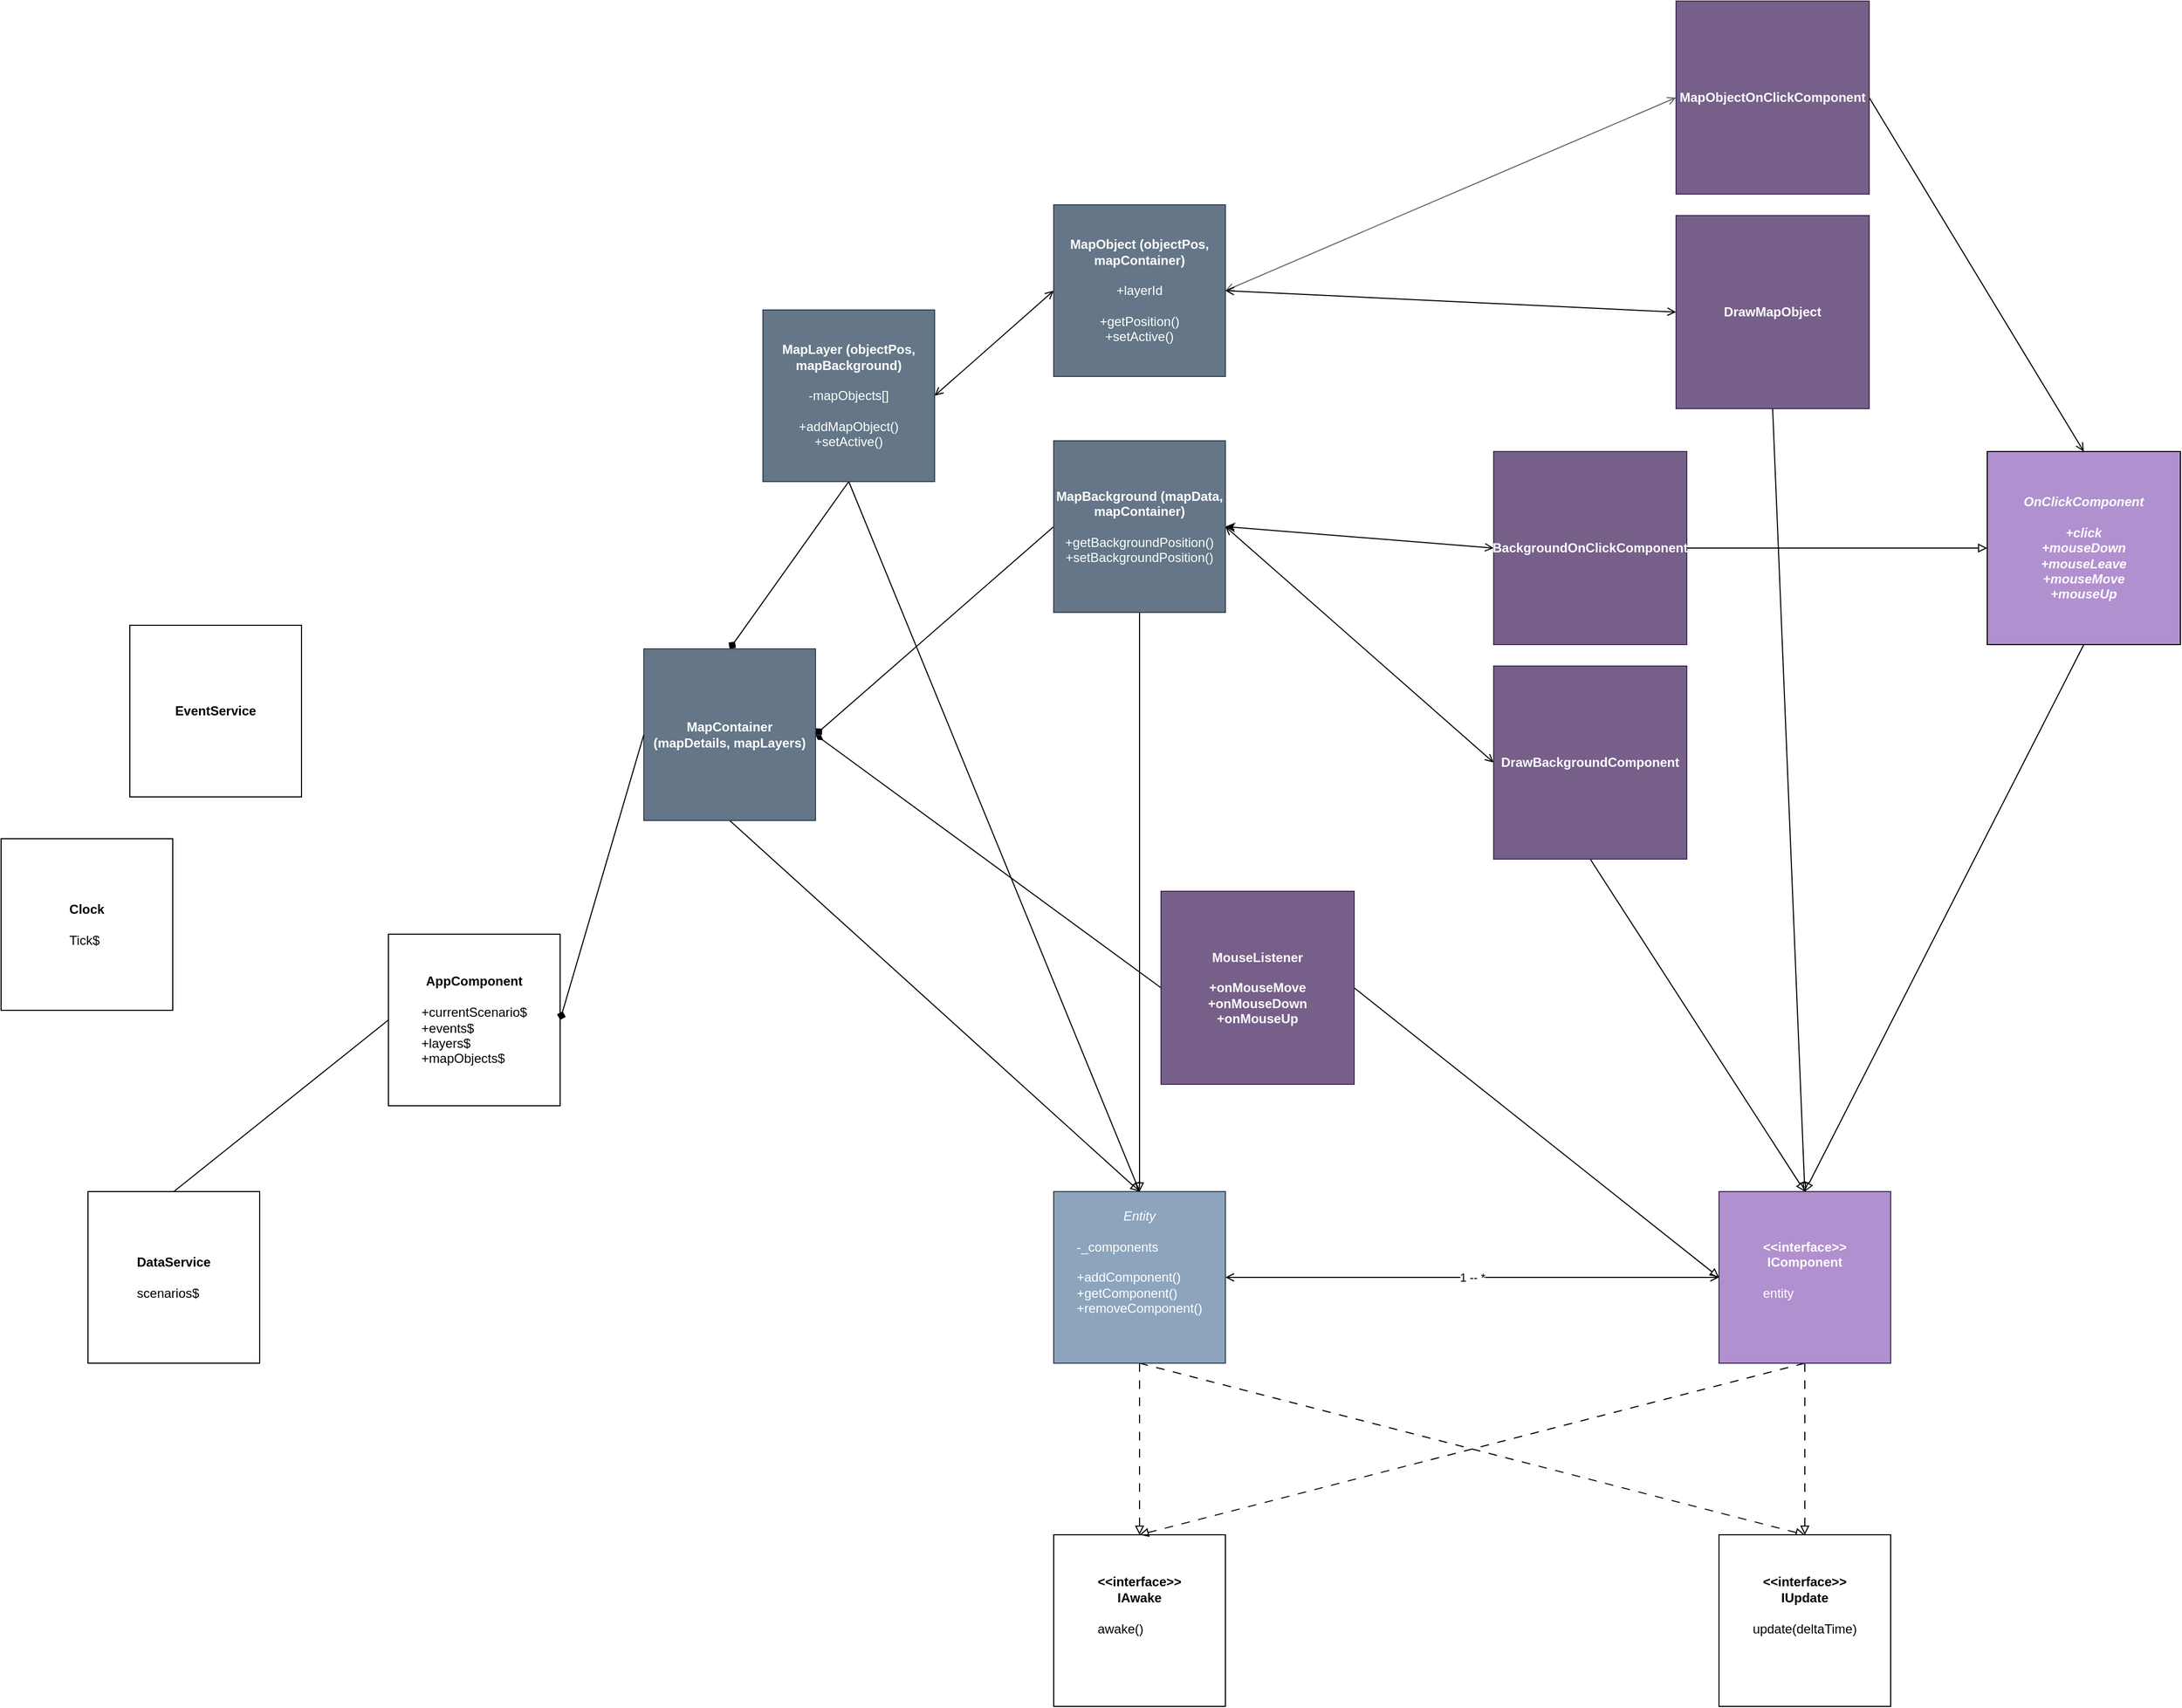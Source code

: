 <mxfile>
    <diagram id="VgLAo6fLAIfAVf-dxMtZ" name="Page-1">
        <mxGraphModel dx="2858" dy="1900" grid="0" gridSize="10" guides="1" tooltips="1" connect="1" arrows="1" fold="1" page="0" pageScale="1" pageWidth="850" pageHeight="1100" math="0" shadow="0">
            <root>
                <mxCell id="0"/>
                <mxCell id="1" parent="0"/>
                <mxCell id="34" style="edgeStyle=none;html=1;endArrow=block;endFill=0;entryX=0.5;entryY=0;entryDx=0;entryDy=0;exitX=0.5;exitY=1;exitDx=0;exitDy=0;" parent="1" source="30" target="10" edge="1">
                    <mxGeometry relative="1" as="geometry">
                        <mxPoint x="890" y="-330" as="sourcePoint"/>
                        <mxPoint x="1010" y="110" as="targetPoint"/>
                    </mxGeometry>
                </mxCell>
                <mxCell id="7" style="edgeStyle=none;html=1;entryX=0.5;entryY=0;entryDx=0;entryDy=0;dashed=1;dashPattern=8 8;endArrow=block;endFill=0;exitX=0.5;exitY=1;exitDx=0;exitDy=0;" parent="1" source="2" target="5" edge="1">
                    <mxGeometry relative="1" as="geometry"/>
                </mxCell>
                <mxCell id="9" style="edgeStyle=none;html=1;entryX=0.5;entryY=0;entryDx=0;entryDy=0;dashed=1;dashPattern=8 8;endArrow=block;endFill=0;exitX=0.5;exitY=1;exitDx=0;exitDy=0;" parent="1" source="2" target="4" edge="1">
                    <mxGeometry relative="1" as="geometry"/>
                </mxCell>
                <mxCell id="13" value="1 -- *" style="edgeStyle=none;html=1;entryX=0;entryY=0.5;entryDx=0;entryDy=0;endArrow=open;endFill=0;startArrow=open;startFill=0;" parent="1" source="2" target="10" edge="1">
                    <mxGeometry relative="1" as="geometry"/>
                </mxCell>
                <mxCell id="2" value="&lt;i&gt;Entity&lt;br&gt;&lt;/i&gt;&lt;div style=&quot;text-align: left;&quot;&gt;&lt;br&gt;&lt;/div&gt;&lt;div style=&quot;text-align: left;&quot;&gt;-_components&lt;/div&gt;&lt;div style=&quot;text-align: left;&quot;&gt;&lt;br&gt;&lt;/div&gt;&lt;div style=&quot;text-align: left;&quot;&gt;+addComponent()&lt;/div&gt;&lt;div style=&quot;text-align: left;&quot;&gt;+getComponent()&lt;/div&gt;&lt;div style=&quot;text-align: left;&quot;&gt;+removeComponent()&lt;/div&gt;&lt;div style=&quot;font-style: italic; text-align: left;&quot;&gt;&lt;br&gt;&lt;/div&gt;&lt;div style=&quot;font-style: italic; text-align: left;&quot;&gt;&lt;br&gt;&lt;/div&gt;" style="whiteSpace=wrap;html=1;aspect=fixed;fillColor=#8CA5BD;fontColor=#ffffff;strokeColor=#314354;" parent="1" vertex="1">
                    <mxGeometry x="540" y="160" width="160" height="160" as="geometry"/>
                </mxCell>
                <mxCell id="4" value="&lt;b&gt;&amp;lt;&amp;lt;interface&amp;gt;&amp;gt;&lt;br&gt;IAwake&lt;/b&gt;&lt;br&gt;&lt;br&gt;&lt;div style=&quot;text-align: left;&quot;&gt;awake()&lt;/div&gt;&lt;div style=&quot;font-style: italic; text-align: left;&quot;&gt;&lt;br&gt;&lt;/div&gt;&lt;div style=&quot;font-style: italic; text-align: left;&quot;&gt;&lt;br&gt;&lt;/div&gt;" style="whiteSpace=wrap;html=1;aspect=fixed;" parent="1" vertex="1">
                    <mxGeometry x="540" y="480" width="160" height="160" as="geometry"/>
                </mxCell>
                <mxCell id="5" value="&lt;b&gt;&amp;lt;&amp;lt;interface&amp;gt;&amp;gt;&lt;br&gt;IUpdate&lt;/b&gt;&lt;br&gt;&lt;br&gt;&lt;div style=&quot;text-align: left;&quot;&gt;update(deltaTime)&lt;/div&gt;&lt;div style=&quot;font-style: italic; text-align: left;&quot;&gt;&lt;br&gt;&lt;/div&gt;&lt;div style=&quot;font-style: italic; text-align: left;&quot;&gt;&lt;br&gt;&lt;/div&gt;" style="whiteSpace=wrap;html=1;aspect=fixed;" parent="1" vertex="1">
                    <mxGeometry x="1160" y="480" width="160" height="160" as="geometry"/>
                </mxCell>
                <mxCell id="11" style="edgeStyle=none;html=1;entryX=0.5;entryY=0;entryDx=0;entryDy=0;dashed=1;dashPattern=8 8;endArrow=block;endFill=0;" parent="1" source="10" target="5" edge="1">
                    <mxGeometry relative="1" as="geometry"/>
                </mxCell>
                <mxCell id="12" style="edgeStyle=none;html=1;entryX=0.5;entryY=0;entryDx=0;entryDy=0;dashed=1;dashPattern=8 8;endArrow=block;endFill=0;exitX=0.5;exitY=1;exitDx=0;exitDy=0;" parent="1" source="10" target="4" edge="1">
                    <mxGeometry relative="1" as="geometry"/>
                </mxCell>
                <mxCell id="10" value="&lt;b&gt;&amp;lt;&amp;lt;interface&amp;gt;&amp;gt;&lt;br&gt;IComponent&lt;/b&gt;&lt;br&gt;&lt;div style=&quot;text-align: left;&quot;&gt;&lt;br&gt;&lt;/div&gt;&lt;div style=&quot;text-align: left;&quot;&gt;entity&lt;/div&gt;&lt;div style=&quot;font-style: italic; text-align: left;&quot;&gt;&lt;br&gt;&lt;/div&gt;" style="whiteSpace=wrap;html=1;aspect=fixed;fillColor=#B190CF;fontColor=#ffffff;strokeColor=#432D57;" parent="1" vertex="1">
                    <mxGeometry x="1160" y="160" width="160" height="160" as="geometry"/>
                </mxCell>
                <mxCell id="20" style="edgeStyle=none;html=1;entryX=0.5;entryY=0;entryDx=0;entryDy=0;exitX=0;exitY=0.5;exitDx=0;exitDy=0;endArrow=none;endFill=0;" parent="1" source="14" target="19" edge="1">
                    <mxGeometry relative="1" as="geometry"/>
                </mxCell>
                <mxCell id="14" value="&lt;b style=&quot;&quot;&gt;AppComponent&lt;br&gt;&lt;/b&gt;&lt;div style=&quot;text-align: left;&quot;&gt;&lt;br&gt;&lt;/div&gt;&lt;div style=&quot;text-align: left;&quot;&gt;+currentScenario$&lt;/div&gt;&lt;div style=&quot;text-align: left;&quot;&gt;+events$&lt;/div&gt;&lt;div style=&quot;text-align: left;&quot;&gt;+layers$&lt;/div&gt;&lt;div style=&quot;text-align: left;&quot;&gt;+mapObjects$&lt;/div&gt;" style="whiteSpace=wrap;html=1;aspect=fixed;" parent="1" vertex="1">
                    <mxGeometry x="-80" y="-80" width="160" height="160" as="geometry"/>
                </mxCell>
                <mxCell id="16" style="edgeStyle=none;html=1;entryX=0.5;entryY=0;entryDx=0;entryDy=0;endArrow=block;endFill=0;exitX=0.5;exitY=1;exitDx=0;exitDy=0;" parent="1" source="15" target="2" edge="1">
                    <mxGeometry relative="1" as="geometry"/>
                </mxCell>
                <mxCell id="23" style="edgeStyle=none;html=1;entryX=0;entryY=0.5;entryDx=0;entryDy=0;endArrow=none;endFill=0;exitX=1;exitY=0.5;exitDx=0;exitDy=0;startArrow=diamond;startFill=1;" parent="1" source="15" target="21" edge="1">
                    <mxGeometry relative="1" as="geometry"/>
                </mxCell>
                <mxCell id="40" style="edgeStyle=none;html=1;entryX=0;entryY=0.5;entryDx=0;entryDy=0;endArrow=none;endFill=0;startArrow=diamondThin;startFill=1;exitX=1;exitY=0.5;exitDx=0;exitDy=0;" parent="1" source="15" target="38" edge="1">
                    <mxGeometry relative="1" as="geometry"/>
                </mxCell>
                <mxCell id="46" style="edgeStyle=none;html=1;entryX=0.5;entryY=1;entryDx=0;entryDy=0;strokeColor=default;endArrow=none;endFill=0;exitX=0.5;exitY=0;exitDx=0;exitDy=0;startArrow=diamond;startFill=1;" parent="1" source="15" target="44" edge="1">
                    <mxGeometry relative="1" as="geometry"/>
                </mxCell>
                <mxCell id="15" value="&lt;b&gt;MapContainer &lt;br&gt;(mapDetails, mapLayers)&lt;/b&gt;" style="whiteSpace=wrap;html=1;aspect=fixed;fillColor=#647687;fontColor=#ffffff;strokeColor=#314354;" parent="1" vertex="1">
                    <mxGeometry x="158" y="-346" width="160" height="160" as="geometry"/>
                </mxCell>
                <mxCell id="18" value="&lt;b&gt;Clock&lt;/b&gt;&lt;br&gt;&lt;br&gt;&lt;div style=&quot;text-align: left;&quot;&gt;Tick$&lt;/div&gt;" style="whiteSpace=wrap;html=1;aspect=fixed;" parent="1" vertex="1">
                    <mxGeometry x="-441" y="-169" width="160" height="160" as="geometry"/>
                </mxCell>
                <mxCell id="19" value="&lt;b&gt;DataService&lt;br&gt;&lt;/b&gt;&lt;br&gt;&lt;div style=&quot;text-align: left;&quot;&gt;scenarios$&lt;/div&gt;" style="whiteSpace=wrap;html=1;aspect=fixed;" parent="1" vertex="1">
                    <mxGeometry x="-360" y="160" width="160" height="160" as="geometry"/>
                </mxCell>
                <mxCell id="22" style="edgeStyle=none;html=1;entryX=0.5;entryY=0;entryDx=0;entryDy=0;exitX=0.5;exitY=1;exitDx=0;exitDy=0;endArrow=block;endFill=0;" parent="1" source="21" target="2" edge="1">
                    <mxGeometry relative="1" as="geometry"/>
                </mxCell>
                <mxCell id="26" style="edgeStyle=none;html=1;exitX=1;exitY=0.5;exitDx=0;exitDy=0;entryX=0;entryY=0.5;entryDx=0;entryDy=0;startArrow=open;startFill=0;endArrow=open;endFill=0;" parent="1" source="21" target="25" edge="1">
                    <mxGeometry relative="1" as="geometry"/>
                </mxCell>
                <mxCell id="21" value="&lt;b&gt;MapBackground (mapData, mapContainer)&lt;br&gt;&lt;/b&gt;&lt;br&gt;+getBackgroundPosition()&lt;br&gt;+setBackgroundPosition()" style="whiteSpace=wrap;html=1;aspect=fixed;fillColor=#647687;fontColor=#ffffff;strokeColor=#314354;" parent="1" vertex="1">
                    <mxGeometry x="540" y="-540" width="160" height="160" as="geometry"/>
                </mxCell>
                <mxCell id="24" style="edgeStyle=none;html=1;entryX=0;entryY=0.5;entryDx=0;entryDy=0;endArrow=none;endFill=0;exitX=1;exitY=0.5;exitDx=0;exitDy=0;startArrow=diamond;startFill=1;" parent="1" source="14" target="15" edge="1">
                    <mxGeometry relative="1" as="geometry">
                        <mxPoint x="120" y="-20" as="sourcePoint"/>
                        <mxPoint x="200" y="-100" as="targetPoint"/>
                    </mxGeometry>
                </mxCell>
                <mxCell id="27" style="edgeStyle=none;html=1;entryX=0.5;entryY=0;entryDx=0;entryDy=0;exitX=0.5;exitY=1;exitDx=0;exitDy=0;endArrow=block;endFill=0;" parent="1" source="25" target="10" edge="1">
                    <mxGeometry relative="1" as="geometry">
                        <mxPoint x="790" y="-100" as="sourcePoint"/>
                        <mxPoint x="550" y="180" as="targetPoint"/>
                    </mxGeometry>
                </mxCell>
                <mxCell id="42" style="edgeStyle=none;html=1;entryX=0;entryY=0.5;entryDx=0;entryDy=0;exitX=1;exitY=0.5;exitDx=0;exitDy=0;startArrow=open;startFill=0;endArrow=open;endFill=0;strokeColor=#666666;" parent="1" source="28" target="41" edge="1">
                    <mxGeometry relative="1" as="geometry"/>
                </mxCell>
                <mxCell id="47" style="edgeStyle=none;html=1;entryX=1;entryY=0.5;entryDx=0;entryDy=0;strokeColor=default;startArrow=open;startFill=0;endArrow=open;endFill=0;exitX=0;exitY=0.5;exitDx=0;exitDy=0;" parent="1" source="28" target="44" edge="1">
                    <mxGeometry relative="1" as="geometry"/>
                </mxCell>
                <mxCell id="28" value="&lt;b&gt;MapObject (objectPos, mapContainer)&lt;/b&gt;&lt;br&gt;&lt;br&gt;+layerId&lt;br&gt;&lt;br&gt;+getPosition()&lt;br&gt;+setActive()" style="whiteSpace=wrap;html=1;aspect=fixed;fillColor=#647687;fontColor=#ffffff;strokeColor=#314354;" parent="1" vertex="1">
                    <mxGeometry x="540" y="-760" width="160" height="160" as="geometry"/>
                </mxCell>
                <mxCell id="30" value="&lt;b&gt;DrawMapObject&lt;br&gt;&lt;/b&gt;" style="whiteSpace=wrap;html=1;aspect=fixed;fillColor=#76608a;strokeColor=#432D57;fontColor=#ffffff;" parent="1" vertex="1">
                    <mxGeometry x="1120" y="-750" width="180" height="180" as="geometry"/>
                </mxCell>
                <mxCell id="31" style="edgeStyle=none;html=1;startArrow=open;startFill=0;endArrow=open;endFill=0;exitX=1;exitY=0.5;exitDx=0;exitDy=0;entryX=0;entryY=0.5;entryDx=0;entryDy=0;" parent="1" source="28" target="30" edge="1">
                    <mxGeometry relative="1" as="geometry">
                        <mxPoint x="700" y="-560" as="sourcePoint"/>
                        <mxPoint x="780" y="-560" as="targetPoint"/>
                    </mxGeometry>
                </mxCell>
                <mxCell id="33" style="edgeStyle=none;html=1;entryX=1;entryY=0.5;entryDx=0;entryDy=0;exitX=0;exitY=0.5;exitDx=0;exitDy=0;startArrow=open;startFill=0;" parent="1" source="32" target="21" edge="1">
                    <mxGeometry relative="1" as="geometry">
                        <mxPoint x="1000" y="-220" as="sourcePoint"/>
                    </mxGeometry>
                </mxCell>
                <mxCell id="36" style="edgeStyle=none;html=1;entryX=0;entryY=0.5;entryDx=0;entryDy=0;startArrow=none;startFill=0;endArrow=block;endFill=0;" parent="1" source="32" target="35" edge="1">
                    <mxGeometry relative="1" as="geometry"/>
                </mxCell>
                <mxCell id="32" value="&lt;b&gt;BackgroundOnClickComponent&lt;/b&gt;" style="whiteSpace=wrap;html=1;aspect=fixed;fillColor=#76608a;fontColor=#ffffff;strokeColor=#432D57;" parent="1" vertex="1">
                    <mxGeometry x="950" y="-530" width="180" height="180" as="geometry"/>
                </mxCell>
                <mxCell id="25" value="&lt;b&gt;DrawBackgroundComponent&lt;/b&gt;" style="whiteSpace=wrap;html=1;aspect=fixed;fillColor=#76608a;fontColor=#ffffff;strokeColor=#432D57;" parent="1" vertex="1">
                    <mxGeometry x="950" y="-330" width="180" height="180" as="geometry"/>
                </mxCell>
                <mxCell id="37" style="edgeStyle=none;html=1;entryX=0.5;entryY=0;entryDx=0;entryDy=0;startArrow=none;startFill=0;endArrow=block;endFill=0;exitX=0.5;exitY=1;exitDx=0;exitDy=0;" parent="1" source="35" target="10" edge="1">
                    <mxGeometry relative="1" as="geometry"/>
                </mxCell>
                <mxCell id="35" value="&lt;i style=&quot;&quot;&gt;&lt;b&gt;OnClickComponent&lt;br&gt;&lt;br&gt;+click&lt;br&gt;+mouseDown&lt;br&gt;+mouseLeave&lt;br&gt;+mouseMove&lt;br&gt;+mouseUp&lt;br&gt;&lt;/b&gt;&lt;/i&gt;" style="whiteSpace=wrap;html=1;aspect=fixed;fillColor=#B190CF;fontColor=#ffffff;strokeColor=default;fillStyle=auto;" parent="1" vertex="1">
                    <mxGeometry x="1410" y="-530" width="180" height="180" as="geometry"/>
                </mxCell>
                <mxCell id="39" style="edgeStyle=none;html=1;exitX=1;exitY=0.5;exitDx=0;exitDy=0;endArrow=block;endFill=0;entryX=0;entryY=0.5;entryDx=0;entryDy=0;" parent="1" source="38" target="10" edge="1">
                    <mxGeometry relative="1" as="geometry">
                        <mxPoint x="1090" y="160" as="targetPoint"/>
                    </mxGeometry>
                </mxCell>
                <mxCell id="38" value="&lt;b style=&quot;&quot;&gt;MouseListener&lt;br&gt;&lt;br&gt;+onMouseMove&lt;br&gt;+onMouseDown&lt;br&gt;+onMouseUp&lt;br&gt;&lt;/b&gt;" style="whiteSpace=wrap;html=1;aspect=fixed;fillColor=#76608a;fontColor=#ffffff;strokeColor=#432D57;" parent="1" vertex="1">
                    <mxGeometry x="640" y="-120" width="180" height="180" as="geometry"/>
                </mxCell>
                <mxCell id="43" style="edgeStyle=none;html=1;entryX=0.5;entryY=0;entryDx=0;entryDy=0;startArrow=none;startFill=0;endArrow=open;endFill=0;exitX=1;exitY=0.5;exitDx=0;exitDy=0;" parent="1" source="41" target="35" edge="1">
                    <mxGeometry relative="1" as="geometry"/>
                </mxCell>
                <mxCell id="41" value="&lt;b&gt;MapObjectOnClickComponent&lt;/b&gt;" style="whiteSpace=wrap;html=1;aspect=fixed;fillColor=#76608a;fontColor=#ffffff;strokeColor=#432D57;" parent="1" vertex="1">
                    <mxGeometry x="1120" y="-950" width="180" height="180" as="geometry"/>
                </mxCell>
                <mxCell id="48" style="edgeStyle=none;html=1;startArrow=none;startFill=0;endArrow=block;endFill=0;entryX=0.5;entryY=0;entryDx=0;entryDy=0;exitX=0.5;exitY=1;exitDx=0;exitDy=0;" parent="1" source="44" target="2" edge="1">
                    <mxGeometry relative="1" as="geometry">
                        <mxPoint x="630.375" y="131.875" as="targetPoint"/>
                    </mxGeometry>
                </mxCell>
                <mxCell id="44" value="&lt;b&gt;MapLayer (objectPos, mapBackground)&lt;/b&gt;&lt;br&gt;&lt;br&gt;-mapObjects[]&lt;br&gt;&lt;br&gt;+addMapObject()&lt;br&gt;+setActive()" style="whiteSpace=wrap;html=1;aspect=fixed;fillColor=#647687;fontColor=#ffffff;strokeColor=#314354;" parent="1" vertex="1">
                    <mxGeometry x="269" y="-662" width="160" height="160" as="geometry"/>
                </mxCell>
                <mxCell id="49" value="&lt;b&gt;EventService&lt;/b&gt;" style="whiteSpace=wrap;html=1;aspect=fixed;" vertex="1" parent="1">
                    <mxGeometry x="-321" y="-368" width="160" height="160" as="geometry"/>
                </mxCell>
            </root>
        </mxGraphModel>
    </diagram>
</mxfile>